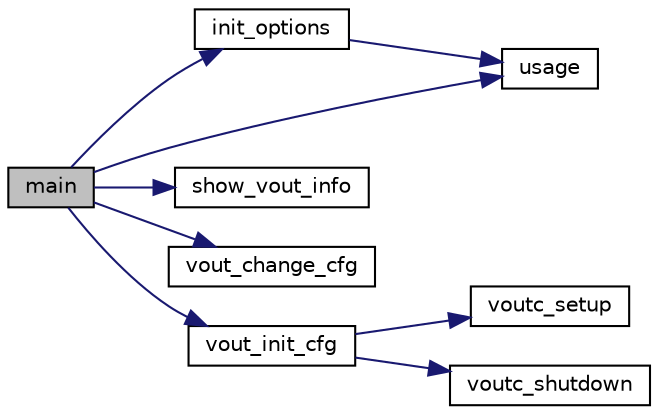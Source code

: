digraph "main"
{
 // INTERACTIVE_SVG=YES
 // LATEX_PDF_SIZE
  bgcolor="transparent";
  edge [fontname="Helvetica",fontsize="10",labelfontname="Helvetica",labelfontsize="10"];
  node [fontname="Helvetica",fontsize="10",shape=record];
  rankdir="LR";
  Node1 [label="main",height=0.2,width=0.4,color="black", fillcolor="grey75", style="filled", fontcolor="black",tooltip=" "];
  Node1 -> Node2 [color="midnightblue",fontsize="10",style="solid",fontname="Helvetica"];
  Node2 [label="init_options",height=0.2,width=0.4,color="black",URL="$db/d1a/test__vout__cfg_8c.html#aaaa6d1216704503a9a00312aa0b83686",tooltip=" "];
  Node2 -> Node3 [color="midnightblue",fontsize="10",style="solid",fontname="Helvetica"];
  Node3 [label="usage",height=0.2,width=0.4,color="black",URL="$db/d1a/test__vout__cfg_8c.html#ad96d407a911fbb914fa8e4cfbf2faf0f",tooltip=" "];
  Node1 -> Node4 [color="midnightblue",fontsize="10",style="solid",fontname="Helvetica"];
  Node4 [label="show_vout_info",height=0.2,width=0.4,color="black",URL="$de/ddf/vout__init__cfg_8c.html#aa1b4c7de7171480c35d5a7218814455f",tooltip=" "];
  Node1 -> Node3 [color="midnightblue",fontsize="10",style="solid",fontname="Helvetica"];
  Node1 -> Node5 [color="midnightblue",fontsize="10",style="solid",fontname="Helvetica"];
  Node5 [label="vout_change_cfg",height=0.2,width=0.4,color="black",URL="$de/ddf/vout__init__cfg_8c.html#aefe84b9f04048c3846cd3749fbdcf4f7",tooltip=" "];
  Node1 -> Node6 [color="midnightblue",fontsize="10",style="solid",fontname="Helvetica"];
  Node6 [label="vout_init_cfg",height=0.2,width=0.4,color="black",URL="$de/ddf/vout__init__cfg_8c.html#a4c75e668b96c9379c3576430df335944",tooltip=" "];
  Node6 -> Node7 [color="midnightblue",fontsize="10",style="solid",fontname="Helvetica"];
  Node7 [label="voutc_setup",height=0.2,width=0.4,color="black",URL="$de/ddf/vout__init__cfg_8c.html#a1e77866d6f4f08d2cb46ae3f86f45ec8",tooltip=" "];
  Node6 -> Node8 [color="midnightblue",fontsize="10",style="solid",fontname="Helvetica"];
  Node8 [label="voutc_shutdown",height=0.2,width=0.4,color="black",URL="$de/ddf/vout__init__cfg_8c.html#a80b170165bd05246fe0ae9867442ec7c",tooltip=" "];
}
